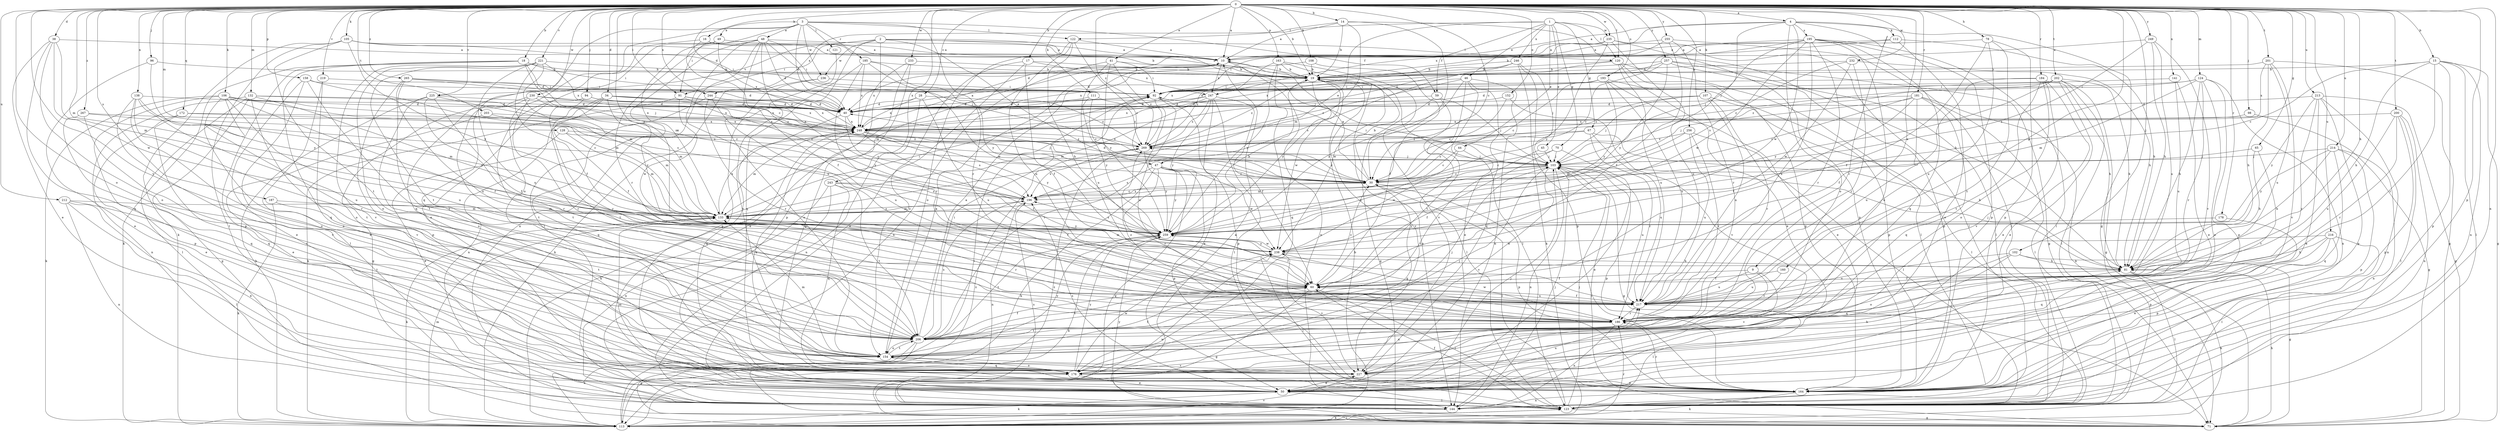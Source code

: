 strict digraph  {
0;
1;
2;
3;
4;
9;
10;
14;
15;
16;
17;
18;
19;
28;
30;
34;
38;
40;
41;
44;
45;
46;
47;
48;
49;
50;
59;
60;
65;
67;
70;
71;
78;
81;
91;
92;
94;
96;
98;
102;
103;
105;
106;
107;
108;
111;
112;
113;
120;
121;
122;
123;
124;
128;
132;
133;
138;
141;
144;
152;
154;
158;
160;
163;
164;
172;
176;
178;
181;
184;
185;
186;
187;
193;
195;
196;
200;
201;
202;
203;
206;
212;
213;
214;
216;
217;
219;
221;
225;
227;
230;
232;
233;
235;
236;
238;
243;
244;
246;
247;
248;
249;
255;
256;
257;
259;
265;
267;
269;
0 -> 4  [label=a];
0 -> 9  [label=a];
0 -> 10  [label=a];
0 -> 14  [label=b];
0 -> 15  [label=b];
0 -> 16  [label=b];
0 -> 17  [label=b];
0 -> 18  [label=b];
0 -> 19  [label=b];
0 -> 28  [label=c];
0 -> 30  [label=c];
0 -> 34  [label=d];
0 -> 38  [label=d];
0 -> 40  [label=d];
0 -> 41  [label=e];
0 -> 65  [label=g];
0 -> 78  [label=h];
0 -> 81  [label=h];
0 -> 91  [label=i];
0 -> 94  [label=j];
0 -> 96  [label=j];
0 -> 98  [label=j];
0 -> 102  [label=j];
0 -> 105  [label=k];
0 -> 106  [label=k];
0 -> 107  [label=k];
0 -> 108  [label=k];
0 -> 111  [label=k];
0 -> 120  [label=l];
0 -> 124  [label=m];
0 -> 128  [label=m];
0 -> 132  [label=m];
0 -> 133  [label=m];
0 -> 138  [label=n];
0 -> 141  [label=n];
0 -> 144  [label=n];
0 -> 152  [label=o];
0 -> 154  [label=o];
0 -> 158  [label=p];
0 -> 160  [label=p];
0 -> 163  [label=p];
0 -> 164  [label=p];
0 -> 172  [label=q];
0 -> 178  [label=r];
0 -> 181  [label=r];
0 -> 184  [label=r];
0 -> 187  [label=s];
0 -> 193  [label=s];
0 -> 200  [label=t];
0 -> 201  [label=t];
0 -> 202  [label=t];
0 -> 203  [label=t];
0 -> 206  [label=t];
0 -> 212  [label=u];
0 -> 213  [label=u];
0 -> 214  [label=u];
0 -> 216  [label=u];
0 -> 219  [label=v];
0 -> 221  [label=v];
0 -> 225  [label=v];
0 -> 230  [label=w];
0 -> 232  [label=w];
0 -> 233  [label=w];
0 -> 235  [label=w];
0 -> 243  [label=x];
0 -> 244  [label=x];
0 -> 249  [label=y];
0 -> 255  [label=y];
0 -> 256  [label=y];
0 -> 257  [label=y];
0 -> 259  [label=y];
0 -> 265  [label=z];
0 -> 267  [label=z];
0 -> 269  [label=z];
1 -> 44  [label=e];
1 -> 45  [label=e];
1 -> 46  [label=e];
1 -> 47  [label=e];
1 -> 59  [label=f];
1 -> 67  [label=g];
1 -> 70  [label=g];
1 -> 120  [label=l];
1 -> 235  [label=w];
1 -> 244  [label=x];
1 -> 246  [label=x];
2 -> 10  [label=a];
2 -> 47  [label=e];
2 -> 91  [label=i];
2 -> 103  [label=j];
2 -> 120  [label=l];
2 -> 164  [label=p];
2 -> 176  [label=q];
2 -> 225  [label=v];
2 -> 236  [label=w];
3 -> 40  [label=d];
3 -> 48  [label=e];
3 -> 49  [label=e];
3 -> 59  [label=f];
3 -> 91  [label=i];
3 -> 121  [label=l];
3 -> 122  [label=l];
3 -> 154  [label=o];
3 -> 176  [label=q];
3 -> 185  [label=r];
3 -> 186  [label=r];
3 -> 236  [label=w];
4 -> 10  [label=a];
4 -> 71  [label=g];
4 -> 103  [label=j];
4 -> 112  [label=k];
4 -> 154  [label=o];
4 -> 186  [label=r];
4 -> 195  [label=s];
4 -> 238  [label=w];
4 -> 247  [label=x];
9 -> 60  [label=f];
9 -> 186  [label=r];
9 -> 217  [label=u];
9 -> 227  [label=v];
10 -> 19  [label=b];
10 -> 133  [label=m];
10 -> 144  [label=n];
10 -> 247  [label=x];
14 -> 10  [label=a];
14 -> 19  [label=b];
14 -> 30  [label=c];
14 -> 81  [label=h];
14 -> 122  [label=l];
14 -> 133  [label=m];
15 -> 19  [label=b];
15 -> 30  [label=c];
15 -> 71  [label=g];
15 -> 81  [label=h];
15 -> 123  [label=l];
15 -> 144  [label=n];
15 -> 164  [label=p];
15 -> 186  [label=r];
16 -> 10  [label=a];
16 -> 19  [label=b];
16 -> 30  [label=c];
16 -> 176  [label=q];
17 -> 19  [label=b];
17 -> 50  [label=e];
17 -> 60  [label=f];
17 -> 154  [label=o];
17 -> 247  [label=x];
18 -> 19  [label=b];
18 -> 40  [label=d];
18 -> 92  [label=i];
18 -> 103  [label=j];
18 -> 113  [label=k];
18 -> 164  [label=p];
18 -> 176  [label=q];
19 -> 92  [label=i];
19 -> 123  [label=l];
19 -> 144  [label=n];
19 -> 227  [label=v];
19 -> 238  [label=w];
19 -> 259  [label=y];
19 -> 269  [label=z];
28 -> 40  [label=d];
28 -> 144  [label=n];
28 -> 217  [label=u];
28 -> 248  [label=x];
28 -> 269  [label=z];
30 -> 10  [label=a];
30 -> 19  [label=b];
30 -> 40  [label=d];
30 -> 164  [label=p];
30 -> 176  [label=q];
30 -> 196  [label=s];
30 -> 269  [label=z];
34 -> 40  [label=d];
34 -> 60  [label=f];
34 -> 113  [label=k];
34 -> 206  [label=t];
34 -> 248  [label=x];
34 -> 259  [label=y];
34 -> 269  [label=z];
38 -> 10  [label=a];
38 -> 50  [label=e];
38 -> 133  [label=m];
38 -> 154  [label=o];
38 -> 176  [label=q];
38 -> 238  [label=w];
40 -> 92  [label=i];
40 -> 176  [label=q];
40 -> 196  [label=s];
40 -> 248  [label=x];
41 -> 19  [label=b];
41 -> 92  [label=i];
41 -> 144  [label=n];
41 -> 217  [label=u];
41 -> 259  [label=y];
41 -> 269  [label=z];
44 -> 30  [label=c];
44 -> 103  [label=j];
44 -> 238  [label=w];
45 -> 103  [label=j];
45 -> 206  [label=t];
46 -> 50  [label=e];
46 -> 92  [label=i];
46 -> 144  [label=n];
46 -> 176  [label=q];
46 -> 206  [label=t];
46 -> 259  [label=y];
46 -> 269  [label=z];
47 -> 30  [label=c];
47 -> 71  [label=g];
47 -> 113  [label=k];
47 -> 164  [label=p];
47 -> 186  [label=r];
47 -> 196  [label=s];
47 -> 238  [label=w];
47 -> 259  [label=y];
48 -> 10  [label=a];
48 -> 40  [label=d];
48 -> 60  [label=f];
48 -> 92  [label=i];
48 -> 103  [label=j];
48 -> 123  [label=l];
48 -> 144  [label=n];
48 -> 186  [label=r];
48 -> 196  [label=s];
48 -> 217  [label=u];
49 -> 10  [label=a];
49 -> 50  [label=e];
49 -> 133  [label=m];
49 -> 248  [label=x];
50 -> 103  [label=j];
50 -> 113  [label=k];
50 -> 123  [label=l];
50 -> 196  [label=s];
50 -> 217  [label=u];
59 -> 40  [label=d];
59 -> 71  [label=g];
59 -> 103  [label=j];
59 -> 123  [label=l];
60 -> 30  [label=c];
60 -> 71  [label=g];
60 -> 123  [label=l];
60 -> 206  [label=t];
60 -> 217  [label=u];
65 -> 81  [label=h];
65 -> 103  [label=j];
65 -> 206  [label=t];
67 -> 30  [label=c];
67 -> 81  [label=h];
67 -> 186  [label=r];
67 -> 217  [label=u];
67 -> 269  [label=z];
70 -> 30  [label=c];
70 -> 50  [label=e];
70 -> 60  [label=f];
70 -> 103  [label=j];
71 -> 81  [label=h];
71 -> 103  [label=j];
71 -> 269  [label=z];
78 -> 10  [label=a];
78 -> 60  [label=f];
78 -> 164  [label=p];
78 -> 206  [label=t];
78 -> 217  [label=u];
81 -> 60  [label=f];
81 -> 103  [label=j];
81 -> 113  [label=k];
81 -> 123  [label=l];
91 -> 40  [label=d];
91 -> 144  [label=n];
91 -> 238  [label=w];
91 -> 248  [label=x];
91 -> 259  [label=y];
92 -> 40  [label=d];
92 -> 164  [label=p];
92 -> 206  [label=t];
92 -> 217  [label=u];
94 -> 40  [label=d];
94 -> 186  [label=r];
94 -> 206  [label=t];
94 -> 248  [label=x];
96 -> 19  [label=b];
96 -> 50  [label=e];
96 -> 259  [label=y];
98 -> 71  [label=g];
98 -> 248  [label=x];
102 -> 71  [label=g];
102 -> 81  [label=h];
102 -> 154  [label=o];
102 -> 176  [label=q];
102 -> 217  [label=u];
103 -> 30  [label=c];
103 -> 71  [label=g];
103 -> 92  [label=i];
103 -> 133  [label=m];
103 -> 144  [label=n];
103 -> 164  [label=p];
103 -> 217  [label=u];
103 -> 227  [label=v];
103 -> 259  [label=y];
105 -> 10  [label=a];
105 -> 19  [label=b];
105 -> 92  [label=i];
105 -> 113  [label=k];
105 -> 123  [label=l];
105 -> 206  [label=t];
105 -> 259  [label=y];
106 -> 30  [label=c];
106 -> 40  [label=d];
106 -> 60  [label=f];
106 -> 113  [label=k];
106 -> 154  [label=o];
106 -> 164  [label=p];
106 -> 196  [label=s];
106 -> 206  [label=t];
106 -> 217  [label=u];
107 -> 40  [label=d];
107 -> 103  [label=j];
107 -> 123  [label=l];
107 -> 186  [label=r];
107 -> 217  [label=u];
107 -> 269  [label=z];
108 -> 19  [label=b];
108 -> 60  [label=f];
108 -> 248  [label=x];
111 -> 30  [label=c];
111 -> 40  [label=d];
111 -> 259  [label=y];
111 -> 269  [label=z];
112 -> 10  [label=a];
112 -> 19  [label=b];
112 -> 50  [label=e];
112 -> 81  [label=h];
113 -> 19  [label=b];
113 -> 92  [label=i];
113 -> 123  [label=l];
113 -> 133  [label=m];
113 -> 186  [label=r];
113 -> 227  [label=v];
113 -> 238  [label=w];
113 -> 269  [label=z];
120 -> 19  [label=b];
120 -> 40  [label=d];
120 -> 50  [label=e];
120 -> 123  [label=l];
120 -> 164  [label=p];
120 -> 217  [label=u];
121 -> 227  [label=v];
122 -> 10  [label=a];
122 -> 30  [label=c];
122 -> 81  [label=h];
122 -> 154  [label=o];
122 -> 217  [label=u];
123 -> 30  [label=c];
123 -> 60  [label=f];
123 -> 71  [label=g];
123 -> 103  [label=j];
123 -> 113  [label=k];
123 -> 259  [label=y];
124 -> 50  [label=e];
124 -> 81  [label=h];
124 -> 92  [label=i];
124 -> 133  [label=m];
124 -> 144  [label=n];
124 -> 164  [label=p];
124 -> 186  [label=r];
124 -> 269  [label=z];
128 -> 50  [label=e];
128 -> 103  [label=j];
128 -> 133  [label=m];
128 -> 269  [label=z];
132 -> 40  [label=d];
132 -> 71  [label=g];
132 -> 123  [label=l];
132 -> 144  [label=n];
132 -> 227  [label=v];
132 -> 248  [label=x];
132 -> 259  [label=y];
133 -> 92  [label=i];
133 -> 113  [label=k];
133 -> 186  [label=r];
133 -> 196  [label=s];
133 -> 248  [label=x];
133 -> 259  [label=y];
138 -> 40  [label=d];
138 -> 133  [label=m];
138 -> 154  [label=o];
138 -> 186  [label=r];
138 -> 217  [label=u];
138 -> 227  [label=v];
141 -> 50  [label=e];
141 -> 92  [label=i];
141 -> 217  [label=u];
144 -> 10  [label=a];
144 -> 103  [label=j];
144 -> 196  [label=s];
152 -> 30  [label=c];
152 -> 40  [label=d];
152 -> 227  [label=v];
154 -> 10  [label=a];
154 -> 60  [label=f];
154 -> 103  [label=j];
154 -> 133  [label=m];
154 -> 176  [label=q];
154 -> 206  [label=t];
154 -> 227  [label=v];
154 -> 259  [label=y];
158 -> 50  [label=e];
158 -> 92  [label=i];
158 -> 123  [label=l];
158 -> 133  [label=m];
158 -> 206  [label=t];
160 -> 60  [label=f];
160 -> 217  [label=u];
163 -> 19  [label=b];
163 -> 176  [label=q];
163 -> 227  [label=v];
163 -> 238  [label=w];
163 -> 259  [label=y];
163 -> 269  [label=z];
164 -> 113  [label=k];
164 -> 133  [label=m];
164 -> 144  [label=n];
164 -> 186  [label=r];
172 -> 50  [label=e];
172 -> 176  [label=q];
172 -> 248  [label=x];
172 -> 269  [label=z];
176 -> 50  [label=e];
176 -> 81  [label=h];
176 -> 154  [label=o];
176 -> 217  [label=u];
176 -> 238  [label=w];
176 -> 259  [label=y];
178 -> 164  [label=p];
178 -> 259  [label=y];
181 -> 30  [label=c];
181 -> 40  [label=d];
181 -> 60  [label=f];
181 -> 103  [label=j];
181 -> 113  [label=k];
181 -> 123  [label=l];
181 -> 176  [label=q];
181 -> 217  [label=u];
184 -> 50  [label=e];
184 -> 60  [label=f];
184 -> 81  [label=h];
184 -> 92  [label=i];
184 -> 154  [label=o];
184 -> 206  [label=t];
184 -> 227  [label=v];
185 -> 19  [label=b];
185 -> 164  [label=p];
185 -> 186  [label=r];
185 -> 238  [label=w];
185 -> 248  [label=x];
185 -> 259  [label=y];
186 -> 144  [label=n];
186 -> 206  [label=t];
186 -> 238  [label=w];
186 -> 269  [label=z];
187 -> 113  [label=k];
187 -> 133  [label=m];
187 -> 206  [label=t];
193 -> 30  [label=c];
193 -> 40  [label=d];
193 -> 50  [label=e];
193 -> 92  [label=i];
193 -> 164  [label=p];
193 -> 217  [label=u];
193 -> 259  [label=y];
195 -> 10  [label=a];
195 -> 103  [label=j];
195 -> 123  [label=l];
195 -> 154  [label=o];
195 -> 164  [label=p];
195 -> 176  [label=q];
195 -> 186  [label=r];
195 -> 217  [label=u];
195 -> 238  [label=w];
195 -> 248  [label=x];
196 -> 30  [label=c];
196 -> 133  [label=m];
196 -> 144  [label=n];
200 -> 123  [label=l];
200 -> 144  [label=n];
200 -> 164  [label=p];
200 -> 186  [label=r];
200 -> 217  [label=u];
200 -> 248  [label=x];
201 -> 19  [label=b];
201 -> 71  [label=g];
201 -> 81  [label=h];
201 -> 217  [label=u];
201 -> 227  [label=v];
201 -> 248  [label=x];
202 -> 40  [label=d];
202 -> 50  [label=e];
202 -> 71  [label=g];
202 -> 81  [label=h];
202 -> 92  [label=i];
202 -> 123  [label=l];
202 -> 259  [label=y];
202 -> 269  [label=z];
203 -> 50  [label=e];
203 -> 133  [label=m];
203 -> 248  [label=x];
206 -> 10  [label=a];
206 -> 60  [label=f];
206 -> 71  [label=g];
206 -> 92  [label=i];
206 -> 103  [label=j];
206 -> 113  [label=k];
206 -> 154  [label=o];
206 -> 196  [label=s];
212 -> 50  [label=e];
212 -> 123  [label=l];
212 -> 133  [label=m];
212 -> 144  [label=n];
212 -> 206  [label=t];
213 -> 40  [label=d];
213 -> 50  [label=e];
213 -> 71  [label=g];
213 -> 144  [label=n];
213 -> 164  [label=p];
213 -> 186  [label=r];
213 -> 259  [label=y];
214 -> 81  [label=h];
214 -> 103  [label=j];
214 -> 144  [label=n];
214 -> 164  [label=p];
214 -> 176  [label=q];
214 -> 259  [label=y];
216 -> 50  [label=e];
216 -> 81  [label=h];
216 -> 123  [label=l];
216 -> 164  [label=p];
216 -> 176  [label=q];
216 -> 238  [label=w];
217 -> 60  [label=f];
217 -> 123  [label=l];
217 -> 186  [label=r];
219 -> 50  [label=e];
219 -> 92  [label=i];
219 -> 154  [label=o];
221 -> 19  [label=b];
221 -> 60  [label=f];
221 -> 133  [label=m];
221 -> 154  [label=o];
221 -> 206  [label=t];
221 -> 217  [label=u];
221 -> 227  [label=v];
221 -> 248  [label=x];
225 -> 30  [label=c];
225 -> 40  [label=d];
225 -> 60  [label=f];
225 -> 113  [label=k];
225 -> 154  [label=o];
225 -> 186  [label=r];
227 -> 50  [label=e];
227 -> 164  [label=p];
227 -> 248  [label=x];
230 -> 40  [label=d];
230 -> 71  [label=g];
230 -> 133  [label=m];
230 -> 186  [label=r];
230 -> 206  [label=t];
230 -> 248  [label=x];
232 -> 19  [label=b];
232 -> 81  [label=h];
232 -> 186  [label=r];
232 -> 196  [label=s];
232 -> 238  [label=w];
233 -> 19  [label=b];
233 -> 50  [label=e];
233 -> 164  [label=p];
233 -> 248  [label=x];
235 -> 10  [label=a];
235 -> 40  [label=d];
235 -> 123  [label=l];
235 -> 164  [label=p];
235 -> 217  [label=u];
235 -> 259  [label=y];
236 -> 92  [label=i];
236 -> 113  [label=k];
236 -> 154  [label=o];
238 -> 81  [label=h];
238 -> 123  [label=l];
238 -> 133  [label=m];
238 -> 227  [label=v];
238 -> 259  [label=y];
243 -> 60  [label=f];
243 -> 123  [label=l];
243 -> 144  [label=n];
243 -> 176  [label=q];
243 -> 196  [label=s];
243 -> 206  [label=t];
244 -> 40  [label=d];
244 -> 176  [label=q];
244 -> 186  [label=r];
244 -> 217  [label=u];
246 -> 19  [label=b];
246 -> 103  [label=j];
246 -> 113  [label=k];
246 -> 164  [label=p];
246 -> 196  [label=s];
246 -> 248  [label=x];
247 -> 40  [label=d];
247 -> 50  [label=e];
247 -> 60  [label=f];
247 -> 123  [label=l];
247 -> 133  [label=m];
247 -> 248  [label=x];
247 -> 259  [label=y];
247 -> 269  [label=z];
248 -> 10  [label=a];
248 -> 60  [label=f];
248 -> 113  [label=k];
248 -> 133  [label=m];
248 -> 196  [label=s];
248 -> 259  [label=y];
248 -> 269  [label=z];
249 -> 10  [label=a];
249 -> 81  [label=h];
249 -> 196  [label=s];
249 -> 217  [label=u];
249 -> 227  [label=v];
255 -> 10  [label=a];
255 -> 60  [label=f];
255 -> 92  [label=i];
255 -> 123  [label=l];
255 -> 186  [label=r];
256 -> 123  [label=l];
256 -> 133  [label=m];
256 -> 186  [label=r];
256 -> 217  [label=u];
256 -> 269  [label=z];
257 -> 19  [label=b];
257 -> 30  [label=c];
257 -> 71  [label=g];
257 -> 123  [label=l];
257 -> 164  [label=p];
257 -> 248  [label=x];
257 -> 259  [label=y];
259 -> 19  [label=b];
259 -> 60  [label=f];
259 -> 113  [label=k];
259 -> 196  [label=s];
259 -> 206  [label=t];
259 -> 238  [label=w];
265 -> 40  [label=d];
265 -> 92  [label=i];
265 -> 164  [label=p];
265 -> 196  [label=s];
265 -> 206  [label=t];
265 -> 217  [label=u];
267 -> 30  [label=c];
267 -> 176  [label=q];
267 -> 227  [label=v];
267 -> 248  [label=x];
269 -> 103  [label=j];
269 -> 196  [label=s];
269 -> 248  [label=x];
269 -> 259  [label=y];
}
